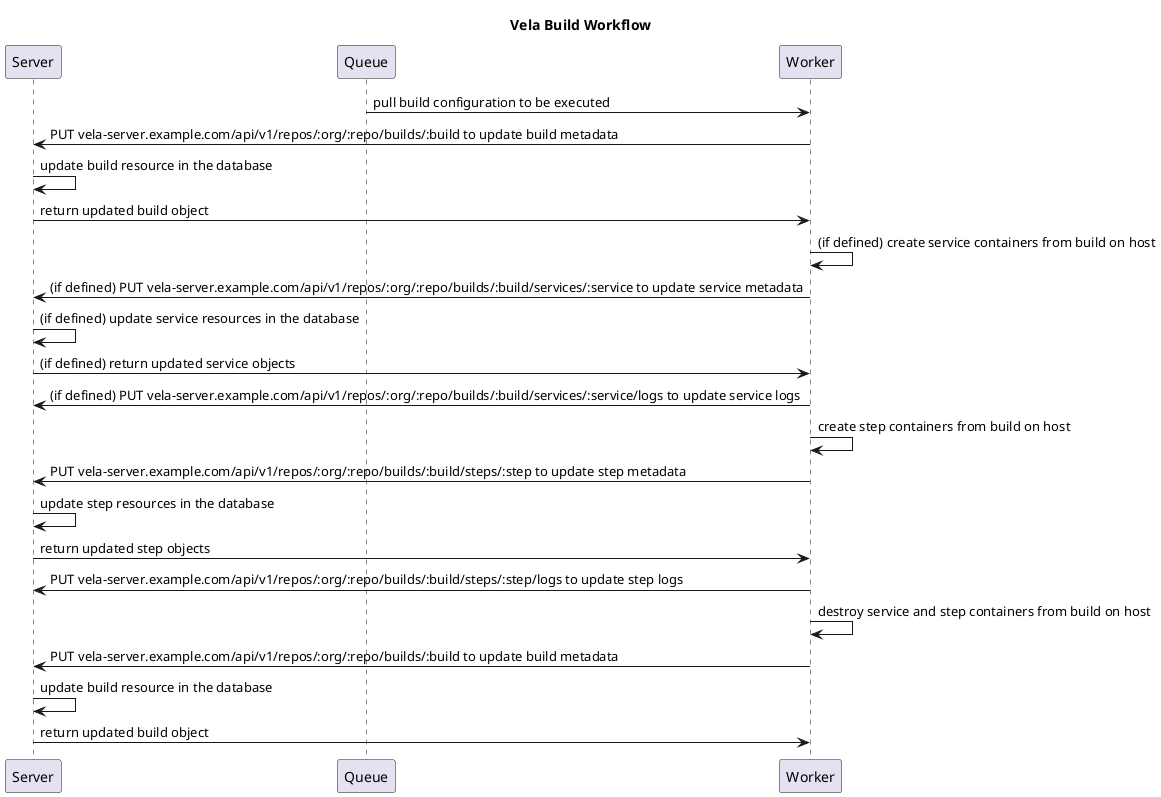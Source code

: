 @startuml

title Vela Build Workflow

participant "Server" as Server
participant "Queue" as Queue
participant "Worker" as Worker

Queue -> Worker : pull build configuration to be executed
Worker -> Server : PUT vela-server.example.com/api/v1/repos/:org/:repo/builds/:build to update build metadata
Server -> Server : update build resource in the database
Server -> Worker : return updated build object
Worker -> Worker : (if defined) create service containers from build on host
Worker -> Server : (if defined) PUT vela-server.example.com/api/v1/repos/:org/:repo/builds/:build/services/:service to update service metadata
Server -> Server : (if defined) update service resources in the database
Server -> Worker : (if defined) return updated service objects
Worker -> Server : (if defined) PUT vela-server.example.com/api/v1/repos/:org/:repo/builds/:build/services/:service/logs to update service logs
Worker -> Worker : create step containers from build on host
Worker -> Server : PUT vela-server.example.com/api/v1/repos/:org/:repo/builds/:build/steps/:step to update step metadata
Server -> Server : update step resources in the database
Server -> Worker : return updated step objects
Worker -> Server : PUT vela-server.example.com/api/v1/repos/:org/:repo/builds/:build/steps/:step/logs to update step logs
Worker -> Worker : destroy service and step containers from build on host
Worker -> Server : PUT vela-server.example.com/api/v1/repos/:org/:repo/builds/:build to update build metadata
Server -> Server : update build resource in the database
Server -> Worker : return updated build object

@enduml